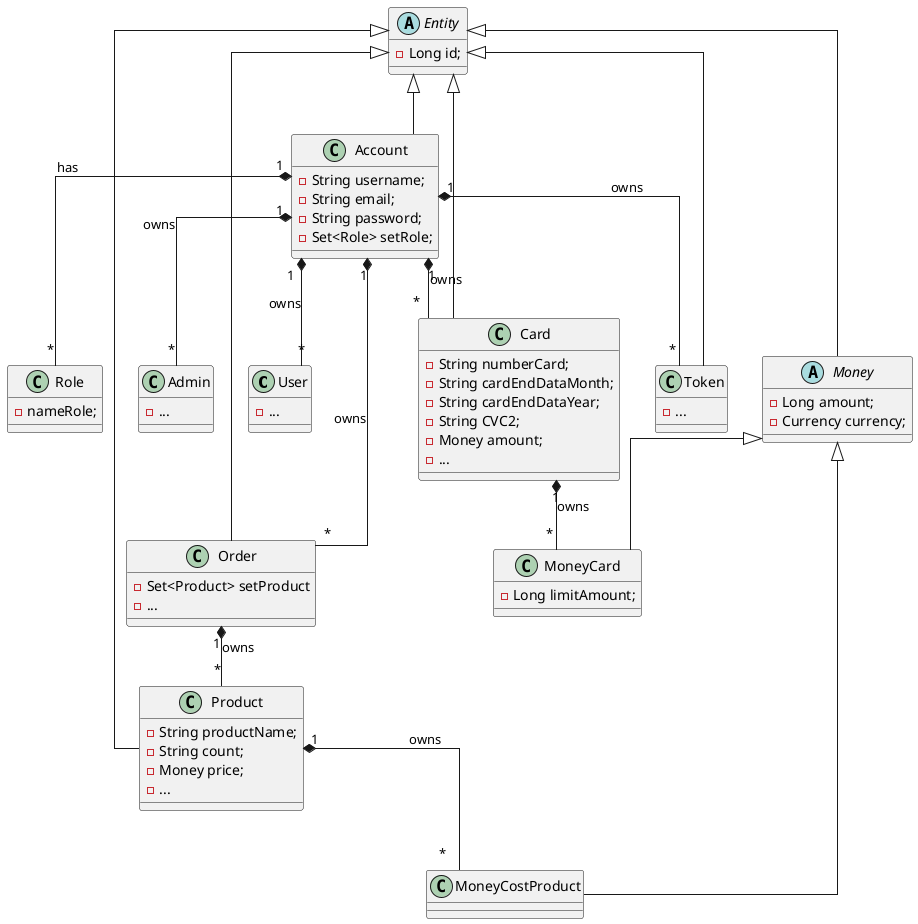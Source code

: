 @startuml
'https://plantuml.com/class-diagram
skinparam linetype ortho

class User

class Role {
    -nameRole;
}

abstract class Entity{
    -Long id;
}

class Account{
    -String username;
    -String email;
    -String password;
    -Set<Role> setRole;
}

class Product{
    -String productName;
    -String count;
    -Money price;
    -...
}

class Order{
    -Set<Product> setProduct
    -...
}


class Card{
    -String numberCard;
    -String cardEndDataMonth;
    -String cardEndDataYear;
    -String CVC2;
    -Money amount;
    -...
}
abstract class Money{
    - Long amount;
    - Currency currency;
}

class MoneyCard {
    - Long limitAmount;
}

class MoneyCostProduct{
}

class User{
    -...
}

class Admin{
    -...
}

class Token{
    -...
}

' Relationship between entities '
Account "1" *-- "*" Role : has
Account "1" *--- "*" Order : owns
Account "1" *-- "*" Card : owns
Account "1" *-- "*" Token : owns
Order "1" *-- "*" Product : owns
Card "1" *-- "*" MoneyCard : owns
Product "1" *-- "*" MoneyCostProduct : owns
Account "1" *-- "*" User : owns
Account "1" *-- "*" Admin : owns

Entity<|-- Account
Entity<|-- Order
Entity<|-- Product
Entity<|-- Money
Entity<|-- Card
Entity<|-- Token

Money<|-- MoneyCard
Money<|-- MoneyCostProduct
@enduml
